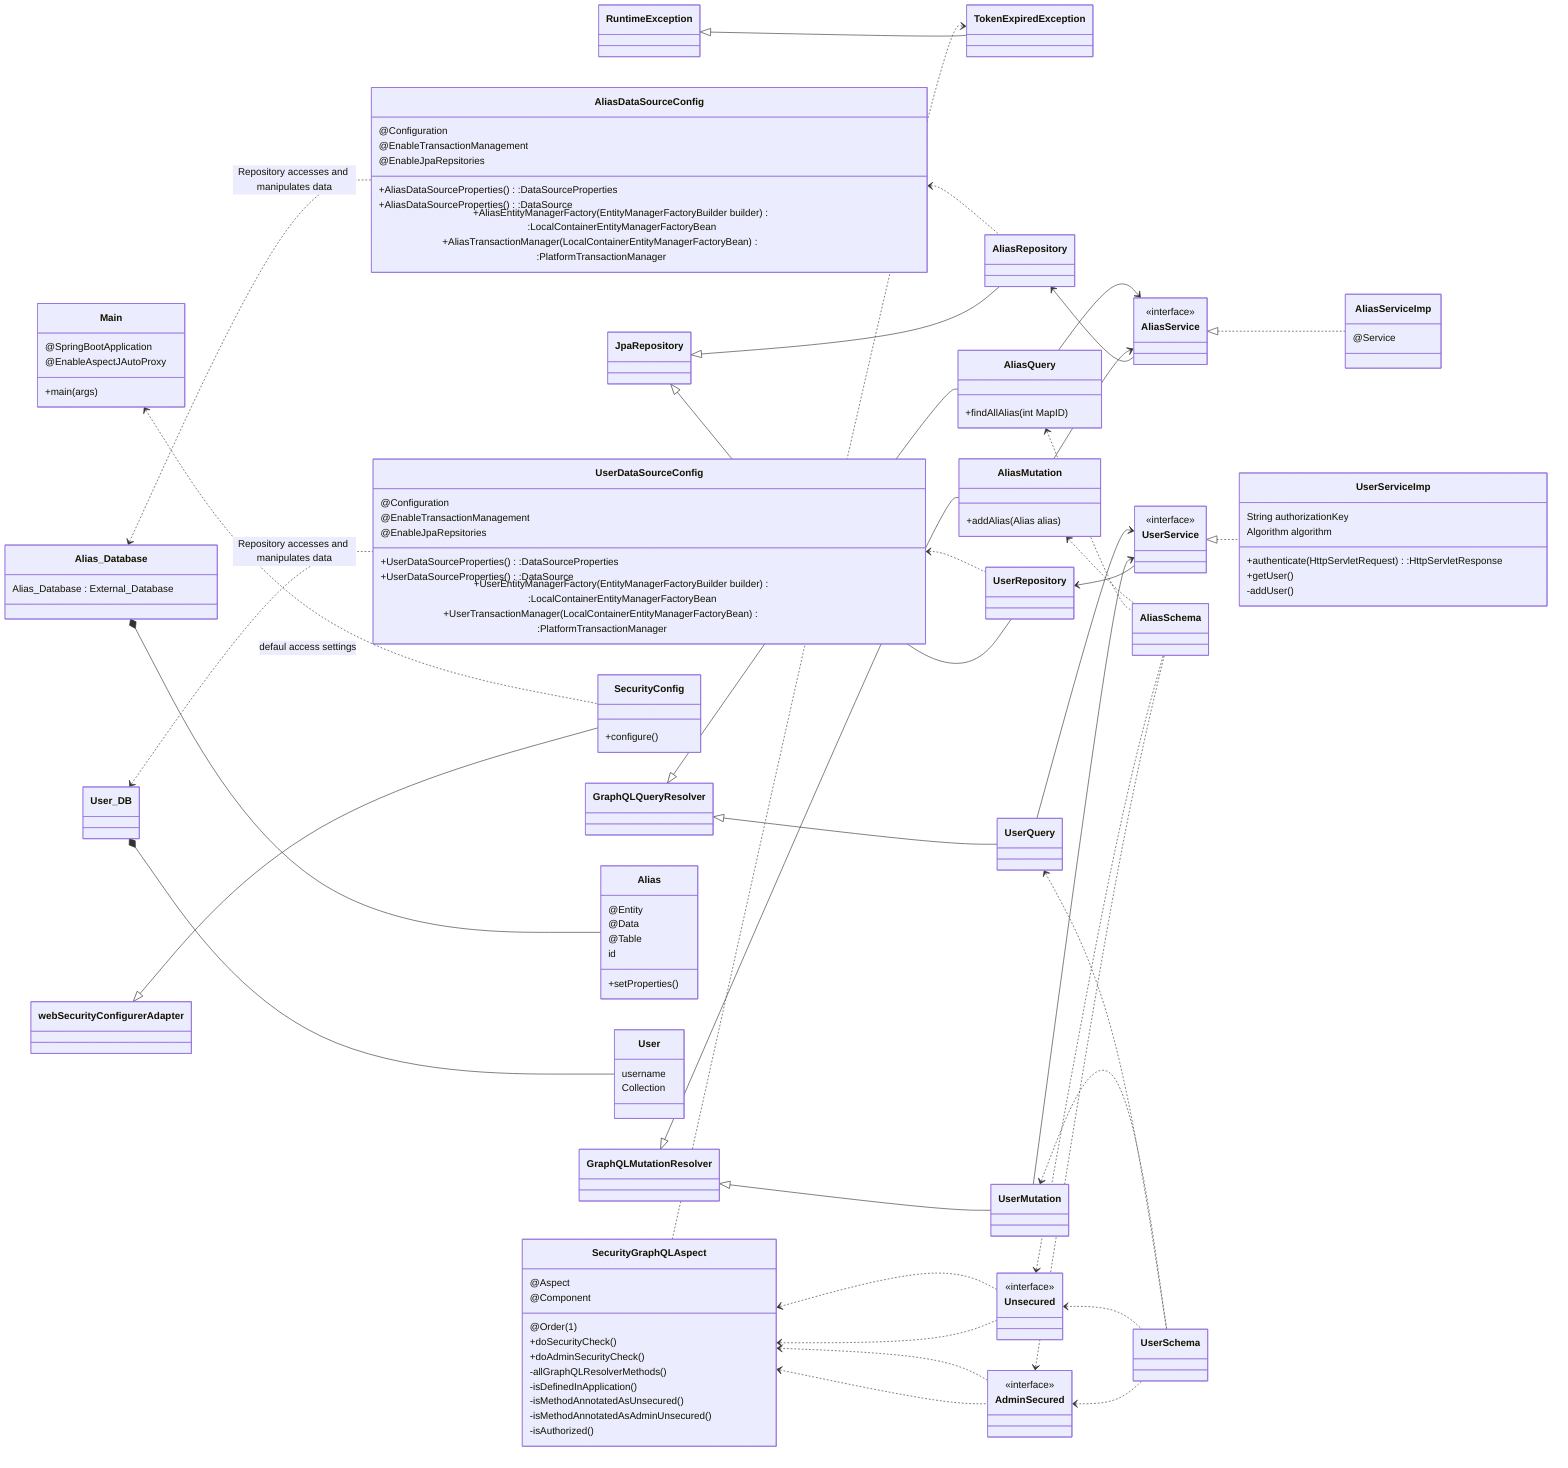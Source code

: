classDiagram
direction LR

RuntimeException <|-- TokenExpiredException
GraphQLMutationResolver <|-- AliasMutation
GraphQLQueryResolver <|-- AliasQuery
GraphQLMutationResolver <|-- UserMutation
GraphQLQueryResolver <|-- UserQuery
JpaRepository <|-- AliasRepository
JpaRepository <|-- UserRepository
webSecurityConfigurerAdapter <|-- SecurityConfig


AliasService <|.. AliasServiceImp
UserService <|.. UserServiceImp

AliasRepository <-- AliasService
UserRepository <-- UserService

SecurityGraphQLAspect <.. AdminSecured
SecurityGraphQLAspect <.. Unsecured
SecurityGraphQLAspect ..> TokenExpiredException

Alias_Database *-- Alias

User_DB *-- User

AliasMutation --> AliasService
AliasQuery --> AliasService
UserMutation --> UserService
UserQuery --> UserService

Alias_Database <.. AliasDataSourceConfig : Repository accesses and manipulates data
AliasDataSourceConfig <.. AliasRepository
User_DB <.. UserDataSourceConfig : Repository accesses and manipulates data
UserDataSourceConfig <.. UserRepository

AdminSecured <.. AliasSchema
Unsecured <.. AliasSchema
AdminSecured <.. UserSchema
Unsecured <.. UserSchema

Main <.. SecurityConfig : defaul access settings

AdminSecured ..> SecurityGraphQLAspect
Unsecured ..> SecurityGraphQLAspect

AliasQuery <.. AliasSchema
AliasMutation <.. AliasSchema


UserQuery <.. UserSchema    
UserMutation <.. UserSchema


class RuntimeException

class TokenExpiredException


class AliasService{
<<interface>>
}

class AliasServiceImp{
@Service
}

class GraphQLMutationResolver 

class AliasMutation{
+addAlias(Alias alias)
}

class UserMutation

class GraphQLQueryResolver

class UserQuery

class AliasQuery{
+findAllAlias(int MapID)
}


class SecurityConfig{
+configure()
}

class AdminSecured{
<<interface>> 
}

class Unsecured{
<<interface>> 
}

class SecurityGraphQLAspect{
@Aspect
@Component
@Order(1)
+doSecurityCheck()
+doAdminSecurityCheck()
-allGraphQLResolverMethods()
-isDefinedInApplication()
-isMethodAnnotatedAsUnsecured()
-isMethodAnnotatedAsAdminUnsecured()
-isAuthorized()
}



class User{
username
Collection<? extends GranedAuthority>
}


class Alias{
@Entity
@Data
@Table
id
+setProperties()
}

class AliasDataSourceConfig{ 
@Configuration
@EnableTransactionManagement
@EnableJpaRepsitories
+AliasDataSourceProperties():DataSourceProperties
+AliasDataSourceProperties():DataSource
+AliasEntityManagerFactory(EntityManagerFactoryBuilder builder):LocalContainerEntityManagerFactoryBean 
+AliasTransactionManager(LocalContainerEntityManagerFactoryBean):PlatformTransactionManager 
}  

class UserDataSourceConfig{ 
@Configuration
@EnableTransactionManagement
@EnableJpaRepsitories
+UserDataSourceProperties():DataSourceProperties
+UserDataSourceProperties():DataSource
+UserEntityManagerFactory(EntityManagerFactoryBuilder builder):LocalContainerEntityManagerFactoryBean 
+UserTransactionManager(LocalContainerEntityManagerFactoryBean):PlatformTransactionManager 
}

class webSecurityConfigurerAdapter

class JpaRepository

class AliasRepository

class Alias_Database{
Alias_Database : External_Database
}

class UserService{
<<interface>>
}

class UserServiceImp{
String authorizationKey
Algorithm algorithm
+authenticate(HttpServletRequest):HttpServletResponse 
+getUser()
-addUser()
}

class UserRepository

class User_DB


class AliasSchema
class UserSchema

class Main {
    @SpringBootApplication
    @EnableAspectJAutoProxy 
        +main(args)
}